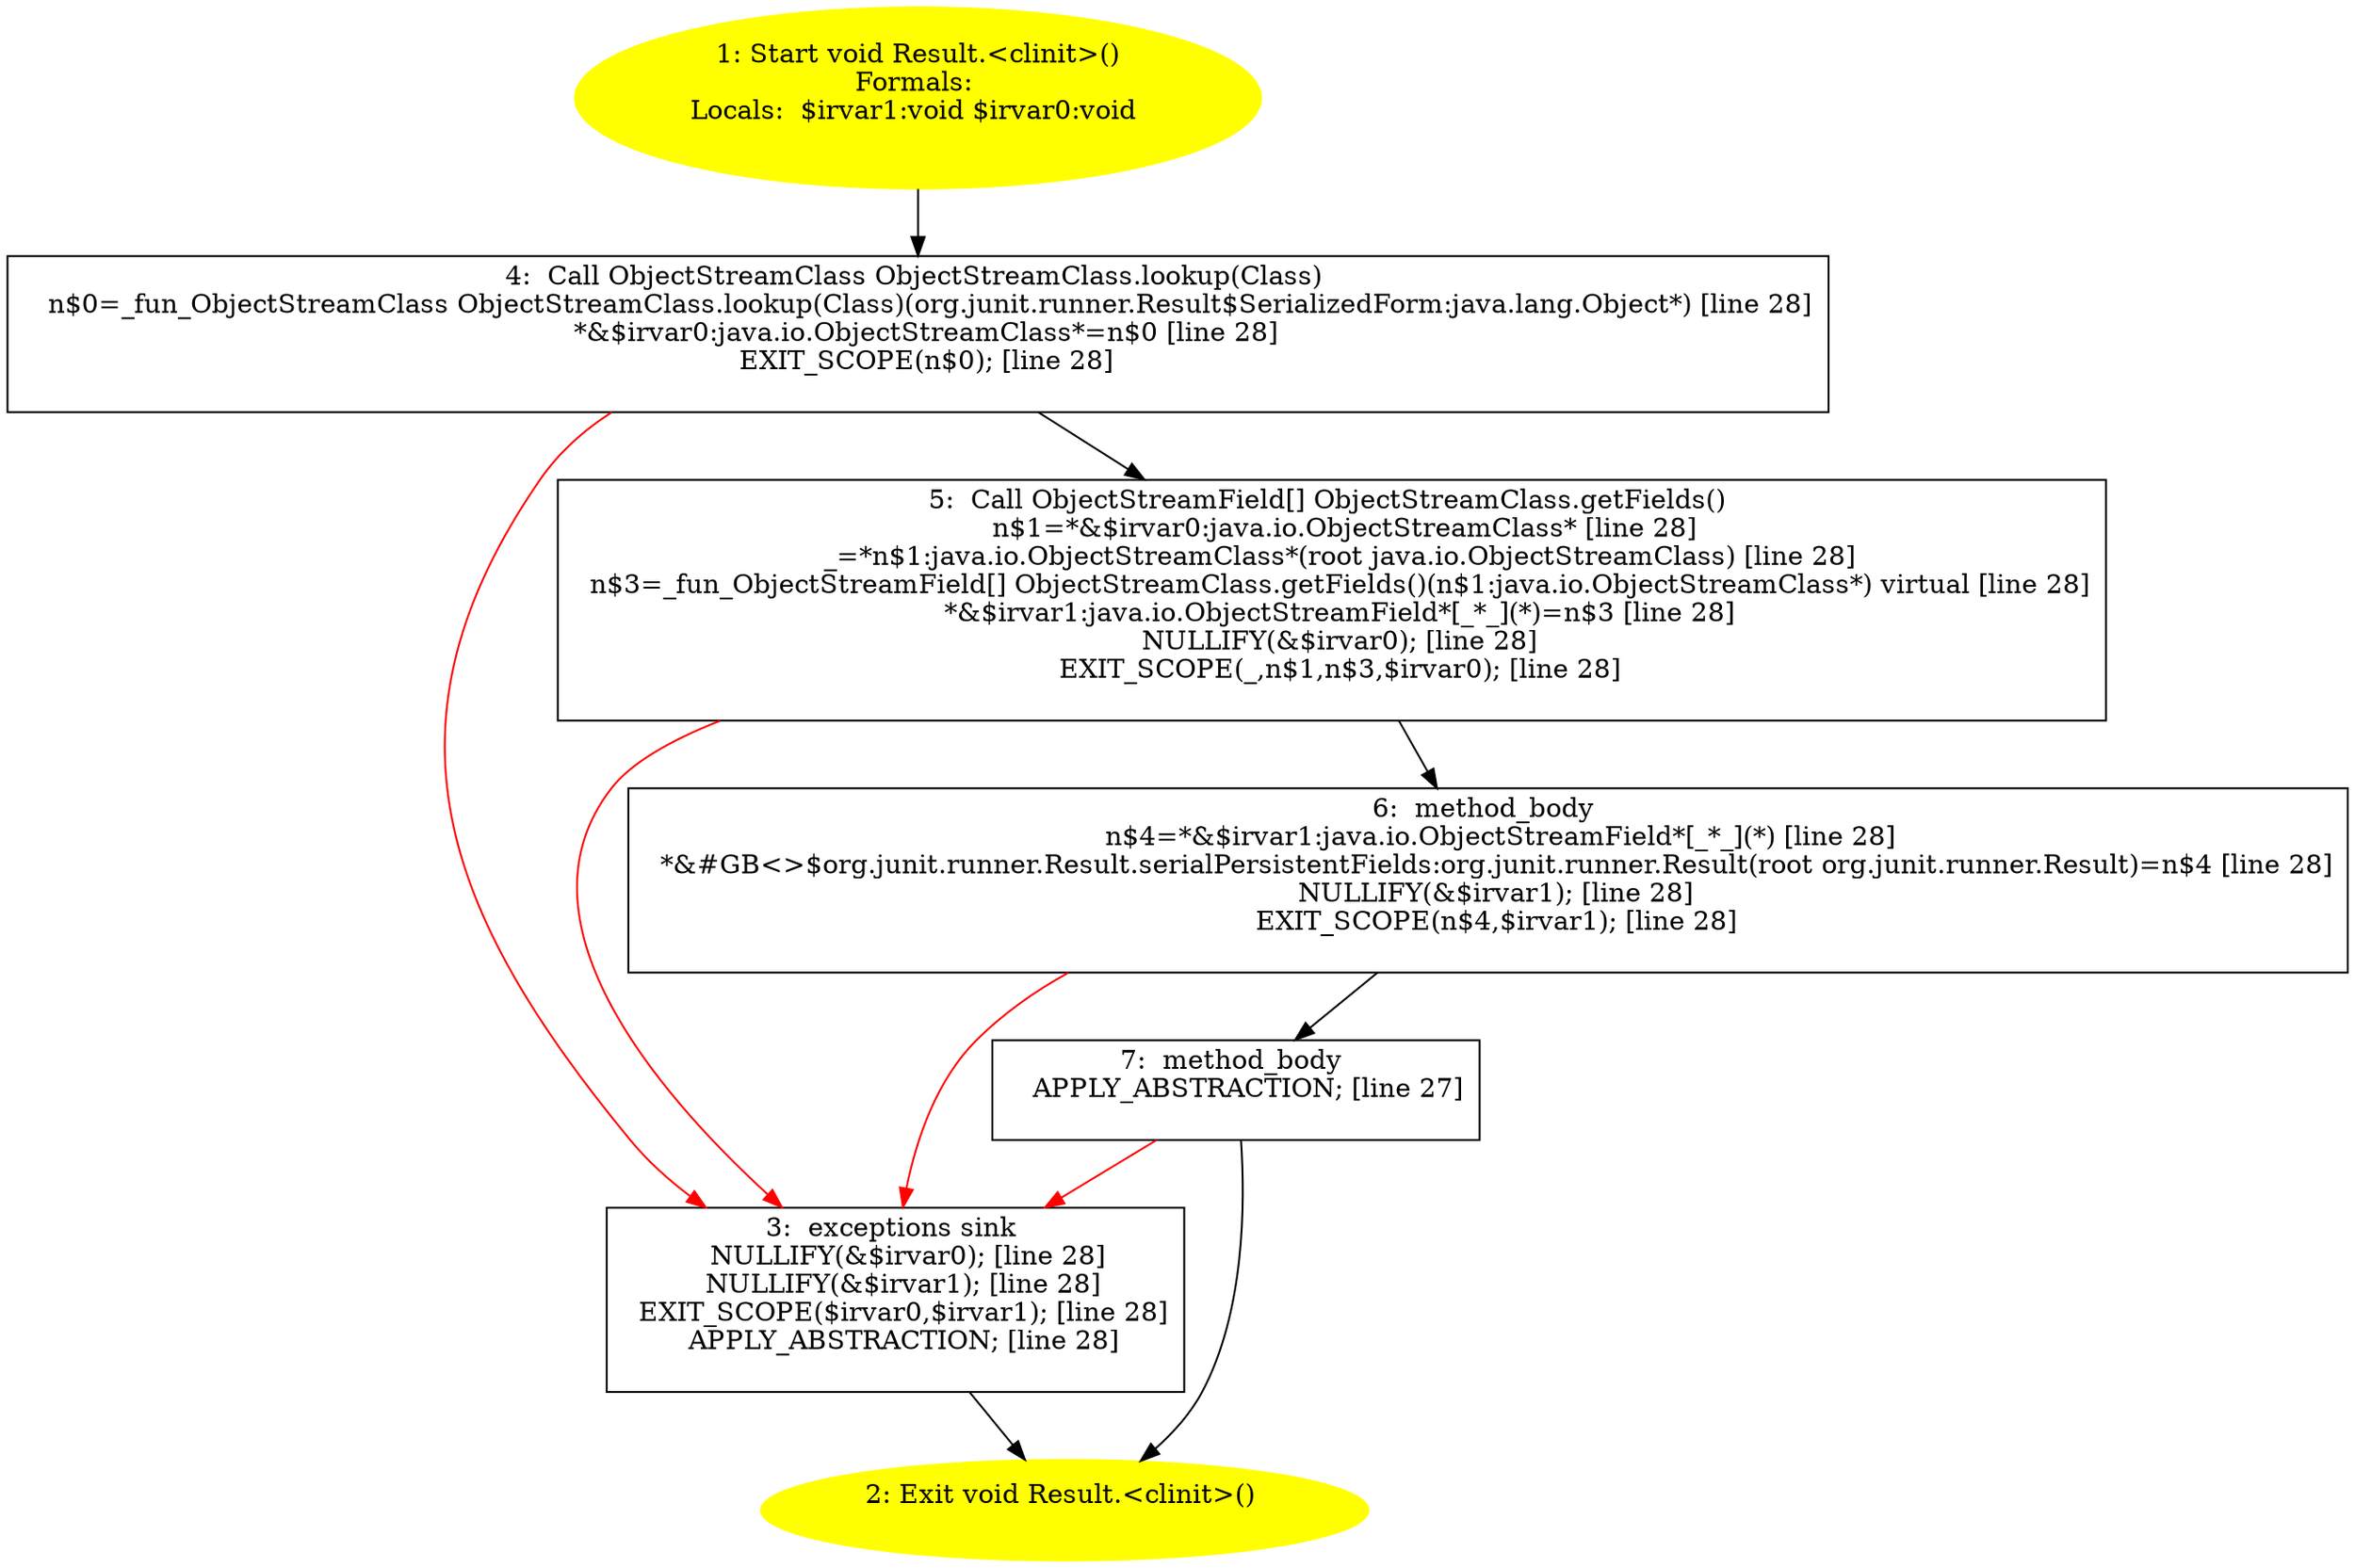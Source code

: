 /* @generated */
digraph cfg {
"org.junit.runner.Result.<clinit>():void.4e2aac9fb5e35a85f37365a21e3f8104_1" [label="1: Start void Result.<clinit>()\nFormals: \nLocals:  $irvar1:void $irvar0:void \n  " color=yellow style=filled]
	

	 "org.junit.runner.Result.<clinit>():void.4e2aac9fb5e35a85f37365a21e3f8104_1" -> "org.junit.runner.Result.<clinit>():void.4e2aac9fb5e35a85f37365a21e3f8104_4" ;
"org.junit.runner.Result.<clinit>():void.4e2aac9fb5e35a85f37365a21e3f8104_2" [label="2: Exit void Result.<clinit>() \n  " color=yellow style=filled]
	

"org.junit.runner.Result.<clinit>():void.4e2aac9fb5e35a85f37365a21e3f8104_3" [label="3:  exceptions sink \n   NULLIFY(&$irvar0); [line 28]\n  NULLIFY(&$irvar1); [line 28]\n  EXIT_SCOPE($irvar0,$irvar1); [line 28]\n  APPLY_ABSTRACTION; [line 28]\n " shape="box"]
	

	 "org.junit.runner.Result.<clinit>():void.4e2aac9fb5e35a85f37365a21e3f8104_3" -> "org.junit.runner.Result.<clinit>():void.4e2aac9fb5e35a85f37365a21e3f8104_2" ;
"org.junit.runner.Result.<clinit>():void.4e2aac9fb5e35a85f37365a21e3f8104_4" [label="4:  Call ObjectStreamClass ObjectStreamClass.lookup(Class) \n   n$0=_fun_ObjectStreamClass ObjectStreamClass.lookup(Class)(org.junit.runner.Result$SerializedForm:java.lang.Object*) [line 28]\n  *&$irvar0:java.io.ObjectStreamClass*=n$0 [line 28]\n  EXIT_SCOPE(n$0); [line 28]\n " shape="box"]
	

	 "org.junit.runner.Result.<clinit>():void.4e2aac9fb5e35a85f37365a21e3f8104_4" -> "org.junit.runner.Result.<clinit>():void.4e2aac9fb5e35a85f37365a21e3f8104_5" ;
	 "org.junit.runner.Result.<clinit>():void.4e2aac9fb5e35a85f37365a21e3f8104_4" -> "org.junit.runner.Result.<clinit>():void.4e2aac9fb5e35a85f37365a21e3f8104_3" [color="red" ];
"org.junit.runner.Result.<clinit>():void.4e2aac9fb5e35a85f37365a21e3f8104_5" [label="5:  Call ObjectStreamField[] ObjectStreamClass.getFields() \n   n$1=*&$irvar0:java.io.ObjectStreamClass* [line 28]\n  _=*n$1:java.io.ObjectStreamClass*(root java.io.ObjectStreamClass) [line 28]\n  n$3=_fun_ObjectStreamField[] ObjectStreamClass.getFields()(n$1:java.io.ObjectStreamClass*) virtual [line 28]\n  *&$irvar1:java.io.ObjectStreamField*[_*_](*)=n$3 [line 28]\n  NULLIFY(&$irvar0); [line 28]\n  EXIT_SCOPE(_,n$1,n$3,$irvar0); [line 28]\n " shape="box"]
	

	 "org.junit.runner.Result.<clinit>():void.4e2aac9fb5e35a85f37365a21e3f8104_5" -> "org.junit.runner.Result.<clinit>():void.4e2aac9fb5e35a85f37365a21e3f8104_6" ;
	 "org.junit.runner.Result.<clinit>():void.4e2aac9fb5e35a85f37365a21e3f8104_5" -> "org.junit.runner.Result.<clinit>():void.4e2aac9fb5e35a85f37365a21e3f8104_3" [color="red" ];
"org.junit.runner.Result.<clinit>():void.4e2aac9fb5e35a85f37365a21e3f8104_6" [label="6:  method_body \n   n$4=*&$irvar1:java.io.ObjectStreamField*[_*_](*) [line 28]\n  *&#GB<>$org.junit.runner.Result.serialPersistentFields:org.junit.runner.Result(root org.junit.runner.Result)=n$4 [line 28]\n  NULLIFY(&$irvar1); [line 28]\n  EXIT_SCOPE(n$4,$irvar1); [line 28]\n " shape="box"]
	

	 "org.junit.runner.Result.<clinit>():void.4e2aac9fb5e35a85f37365a21e3f8104_6" -> "org.junit.runner.Result.<clinit>():void.4e2aac9fb5e35a85f37365a21e3f8104_7" ;
	 "org.junit.runner.Result.<clinit>():void.4e2aac9fb5e35a85f37365a21e3f8104_6" -> "org.junit.runner.Result.<clinit>():void.4e2aac9fb5e35a85f37365a21e3f8104_3" [color="red" ];
"org.junit.runner.Result.<clinit>():void.4e2aac9fb5e35a85f37365a21e3f8104_7" [label="7:  method_body \n   APPLY_ABSTRACTION; [line 27]\n " shape="box"]
	

	 "org.junit.runner.Result.<clinit>():void.4e2aac9fb5e35a85f37365a21e3f8104_7" -> "org.junit.runner.Result.<clinit>():void.4e2aac9fb5e35a85f37365a21e3f8104_2" ;
	 "org.junit.runner.Result.<clinit>():void.4e2aac9fb5e35a85f37365a21e3f8104_7" -> "org.junit.runner.Result.<clinit>():void.4e2aac9fb5e35a85f37365a21e3f8104_3" [color="red" ];
}
